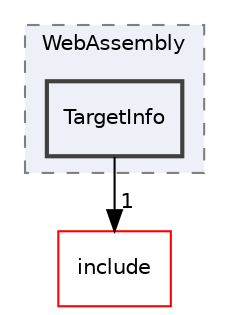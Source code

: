 digraph "lib/Target/WebAssembly/TargetInfo"
{
 // LATEX_PDF_SIZE
  bgcolor="transparent";
  edge [fontname="Helvetica",fontsize="10",labelfontname="Helvetica",labelfontsize="10"];
  node [fontname="Helvetica",fontsize="10",shape="box"];
  compound=true
  subgraph clusterdir_96ba75976c22f2500bfbc06f8c4c2b70 {
    graph [ bgcolor="#edf0f7", pencolor="grey50", style="filled,dashed,", label="WebAssembly", fontname="Helvetica", fontsize="10", URL="dir_96ba75976c22f2500bfbc06f8c4c2b70.html"]
  dir_e98dc5c8bb83d992569c0d03f1dcb04e [label="TargetInfo", style="filled,bold,", fillcolor="#edf0f7", color="grey25", URL="dir_e98dc5c8bb83d992569c0d03f1dcb04e.html"];
  }
  dir_d44c64559bbebec7f509842c48db8b23 [label="include", style="", fillcolor="#edf0f7", color="red", URL="dir_d44c64559bbebec7f509842c48db8b23.html"];
  dir_e98dc5c8bb83d992569c0d03f1dcb04e->dir_d44c64559bbebec7f509842c48db8b23 [headlabel="1", labeldistance=1.5 headhref="dir_000209_000082.html"];
}
